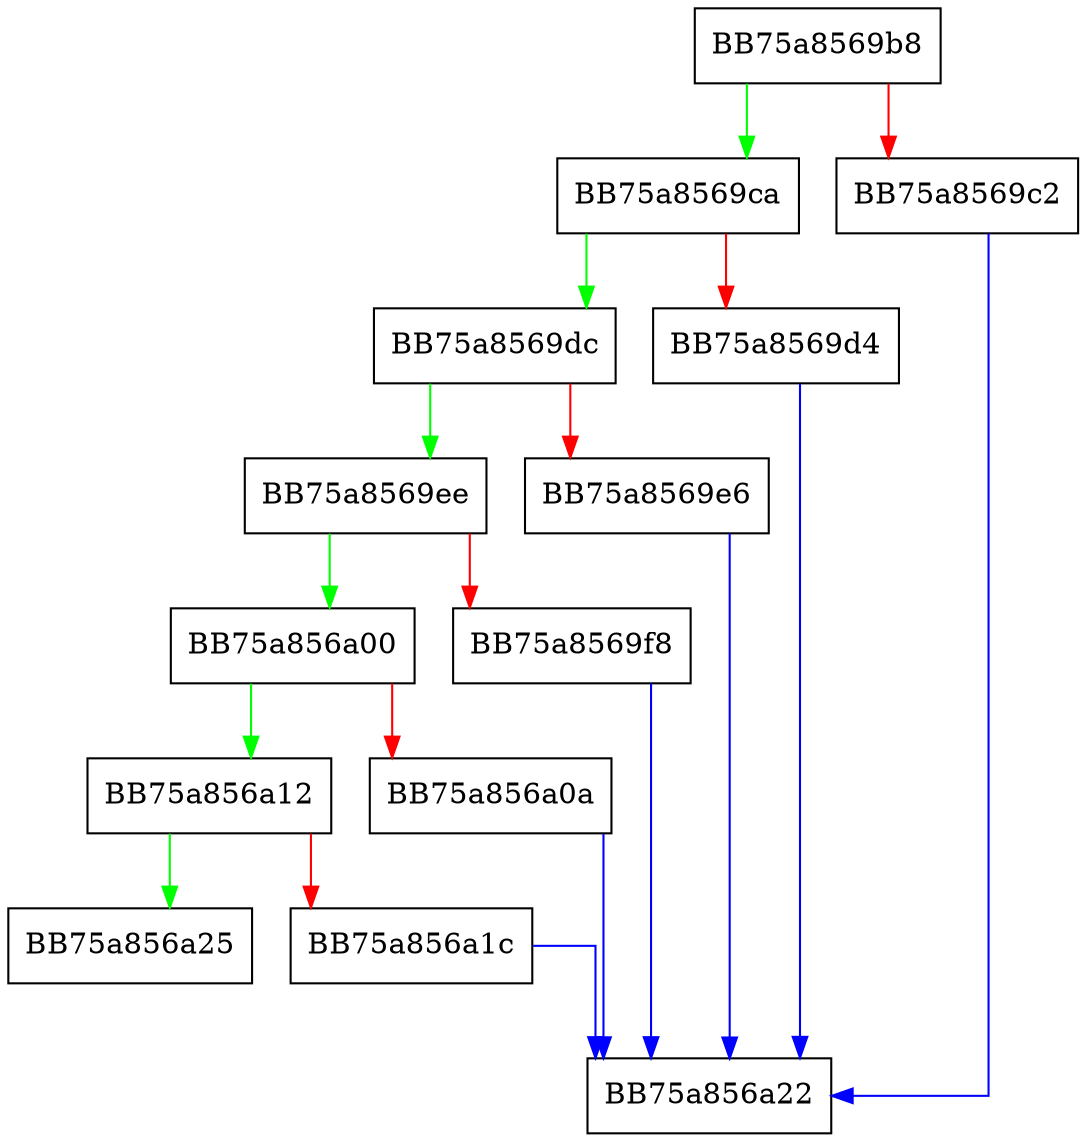 digraph GetInternalServiceInteractionsId {
  node [shape="box"];
  graph [splines=ortho];
  BB75a8569b8 -> BB75a8569ca [color="green"];
  BB75a8569b8 -> BB75a8569c2 [color="red"];
  BB75a8569c2 -> BB75a856a22 [color="blue"];
  BB75a8569ca -> BB75a8569dc [color="green"];
  BB75a8569ca -> BB75a8569d4 [color="red"];
  BB75a8569d4 -> BB75a856a22 [color="blue"];
  BB75a8569dc -> BB75a8569ee [color="green"];
  BB75a8569dc -> BB75a8569e6 [color="red"];
  BB75a8569e6 -> BB75a856a22 [color="blue"];
  BB75a8569ee -> BB75a856a00 [color="green"];
  BB75a8569ee -> BB75a8569f8 [color="red"];
  BB75a8569f8 -> BB75a856a22 [color="blue"];
  BB75a856a00 -> BB75a856a12 [color="green"];
  BB75a856a00 -> BB75a856a0a [color="red"];
  BB75a856a0a -> BB75a856a22 [color="blue"];
  BB75a856a12 -> BB75a856a25 [color="green"];
  BB75a856a12 -> BB75a856a1c [color="red"];
  BB75a856a1c -> BB75a856a22 [color="blue"];
}